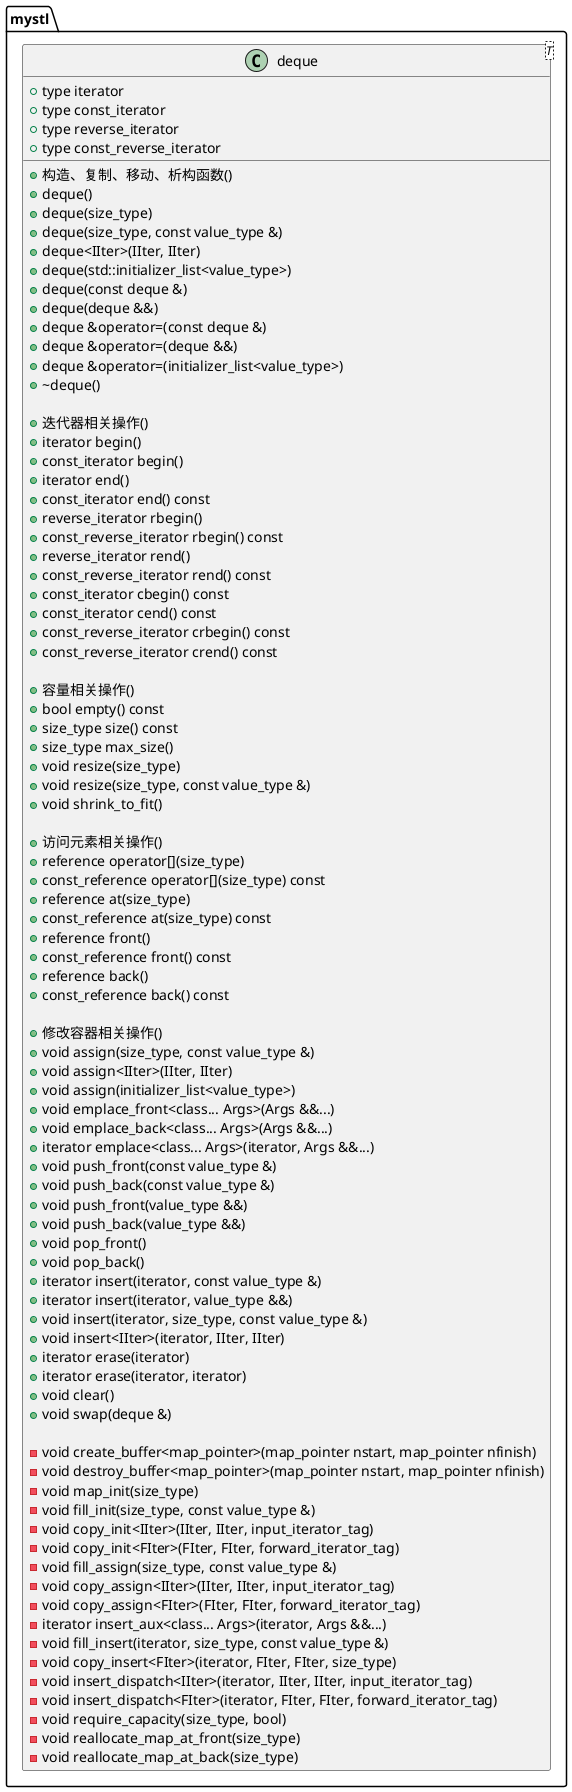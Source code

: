 @startuml
set namespaceSeparator ::

class mystl::deque <T> {

+ type iterator
+ type const_iterator
+ type reverse_iterator
+ type const_reverse_iterator

+ 构造、复制、移动、析构函数()
+ deque()
+ deque(size_type)
+ deque(size_type, const value_type &)
+ deque<IIter>(IIter, IIter)
+ deque(std::initializer_list<value_type>)
+ deque(const deque &)
+ deque(deque &&)
+ deque &operator=(const deque &)
+ deque &operator=(deque &&)
+ deque &operator=(initializer_list<value_type>)
+ ~deque()

+ 迭代器相关操作()
+ iterator begin()
+ const_iterator begin()
+ iterator end() 
+ const_iterator end() const
+ reverse_iterator rbegin()
+ const_reverse_iterator rbegin() const
+ reverse_iterator rend()
+ const_reverse_iterator rend() const 
+ const_iterator cbegin() const
+ const_iterator cend() const
+ const_reverse_iterator crbegin() const
+ const_reverse_iterator crend() const

+ 容量相关操作()
+ bool empty() const
+ size_type size() const
+ size_type max_size()
+ void resize(size_type) 
+ void resize(size_type, const value_type &)
+ void shrink_to_fit()

+ 访问元素相关操作()
+ reference operator[](size_type)
+ const_reference operator[](size_type) const
+ reference at(size_type)
+ const_reference at(size_type) const
+ reference front()
+ const_reference front() const
+ reference back()
+ const_reference back() const

+ 修改容器相关操作()
+ void assign(size_type, const value_type &)
+ void assign<IIter>(IIter, IIter)
+ void assign(initializer_list<value_type>)
+ void emplace_front<class... Args>(Args &&...)
+ void emplace_back<class... Args>(Args &&...)
+ iterator emplace<class... Args>(iterator, Args &&...)
+ void push_front(const value_type &)
+ void push_back(const value_type &)
+ void push_front(value_type &&)
+ void push_back(value_type &&)
+ void pop_front()
+ void pop_back()
+ iterator insert(iterator, const value_type &)
+ iterator insert(iterator, value_type &&)
+ void insert(iterator, size_type, const value_type &)
+ void insert<IIter>(iterator, IIter, IIter)
+ iterator erase(iterator)
+ iterator erase(iterator, iterator)
+ void clear()
+ void swap(deque &)

- void create_buffer<map_pointer>(map_pointer nstart, map_pointer nfinish)
- void destroy_buffer<map_pointer>(map_pointer nstart, map_pointer nfinish)
- void map_init(size_type)
- void fill_init(size_type, const value_type &)
- void copy_init<IIter>(IIter, IIter, input_iterator_tag)
- void copy_init<FIter>(FIter, FIter, forward_iterator_tag)
- void fill_assign(size_type, const value_type &)
- void copy_assign<IIter>(IIter, IIter, input_iterator_tag)
- void copy_assign<FIter>(FIter, FIter, forward_iterator_tag)
- iterator insert_aux<class... Args>(iterator, Args &&...)
- void fill_insert(iterator, size_type, const value_type &)
- void copy_insert<FIter>(iterator, FIter, FIter, size_type)
- void insert_dispatch<IIter>(iterator, IIter, IIter, input_iterator_tag)
- void insert_dispatch<FIter>(iterator, FIter, FIter, forward_iterator_tag)
- void require_capacity(size_type, bool)
- void reallocate_map_at_front(size_type)
- void reallocate_map_at_back(size_type)


}

@enduml
